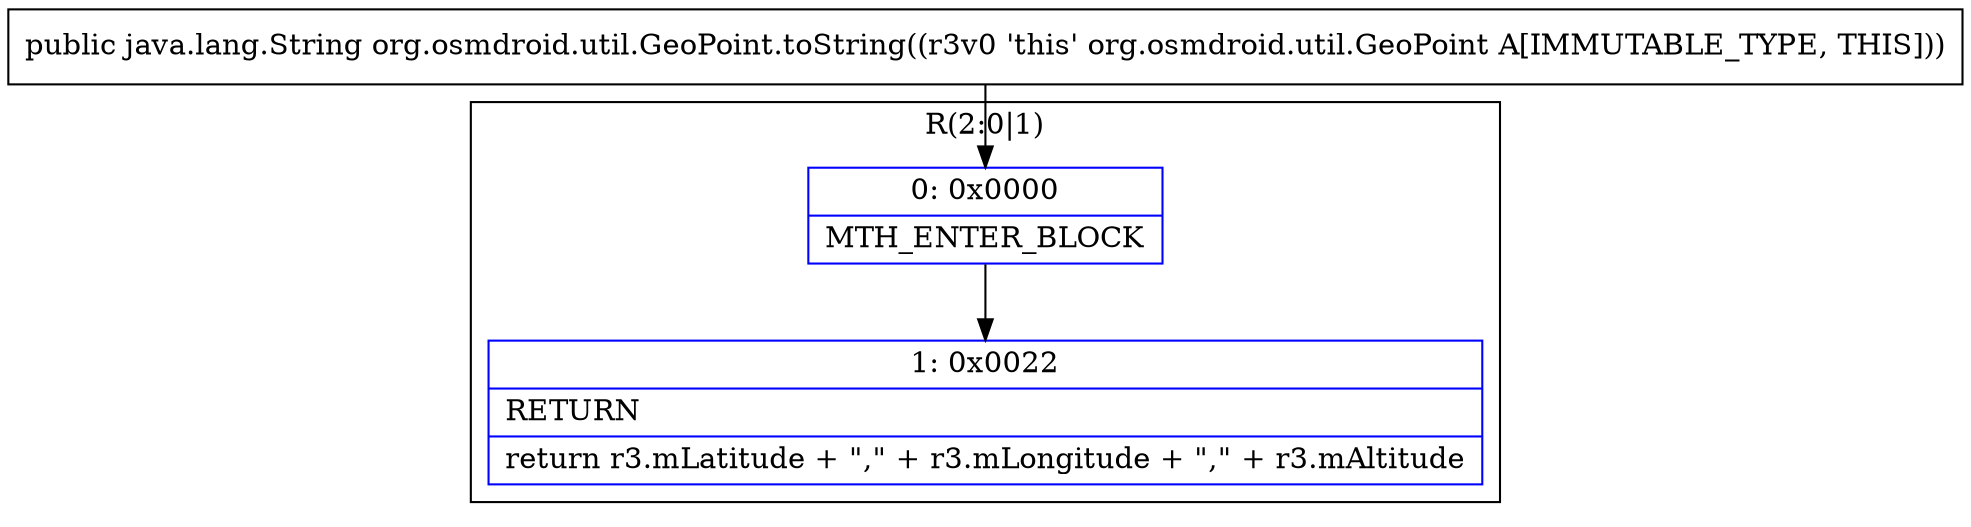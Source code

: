 digraph "CFG fororg.osmdroid.util.GeoPoint.toString()Ljava\/lang\/String;" {
subgraph cluster_Region_1997941163 {
label = "R(2:0|1)";
node [shape=record,color=blue];
Node_0 [shape=record,label="{0\:\ 0x0000|MTH_ENTER_BLOCK\l}"];
Node_1 [shape=record,label="{1\:\ 0x0022|RETURN\l|return r3.mLatitude + \",\" + r3.mLongitude + \",\" + r3.mAltitude\l}"];
}
MethodNode[shape=record,label="{public java.lang.String org.osmdroid.util.GeoPoint.toString((r3v0 'this' org.osmdroid.util.GeoPoint A[IMMUTABLE_TYPE, THIS])) }"];
MethodNode -> Node_0;
Node_0 -> Node_1;
}

